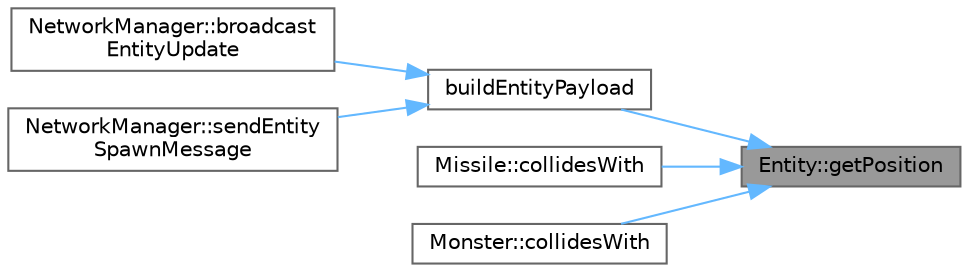 digraph "Entity::getPosition"
{
 // LATEX_PDF_SIZE
  bgcolor="transparent";
  edge [fontname=Helvetica,fontsize=10,labelfontname=Helvetica,labelfontsize=10];
  node [fontname=Helvetica,fontsize=10,shape=box,height=0.2,width=0.4];
  rankdir="RL";
  Node1 [id="Node000001",label="Entity::getPosition",height=0.2,width=0.4,color="gray40", fillcolor="grey60", style="filled", fontcolor="black",tooltip="Gets the current position of the entity."];
  Node1 -> Node2 [id="edge1_Node000001_Node000002",dir="back",color="steelblue1",style="solid",tooltip=" "];
  Node2 [id="Node000002",label="buildEntityPayload",height=0.2,width=0.4,color="grey40", fillcolor="white", style="filled",URL="$NetworkManager_8cpp.html#a604ec93afc6aff97fa3cc5b7c232b784",tooltip="Builds the payload for an entity update/spawn message."];
  Node2 -> Node3 [id="edge2_Node000002_Node000003",dir="back",color="steelblue1",style="solid",tooltip=" "];
  Node3 [id="Node000003",label="NetworkManager::broadcast\lEntityUpdate",height=0.2,width=0.4,color="grey40", fillcolor="white", style="filled",URL="$classNetworkManager.html#a2ba6bcca6d225ecdc77f74a05fa982a8",tooltip="Broadcasts an update entity message to all clients."];
  Node2 -> Node4 [id="edge3_Node000002_Node000004",dir="back",color="steelblue1",style="solid",tooltip=" "];
  Node4 [id="Node000004",label="NetworkManager::sendEntity\lSpawnMessage",height=0.2,width=0.4,color="grey40", fillcolor="white", style="filled",URL="$classNetworkManager.html#a6d3e19299642124b48149a448773bd3e",tooltip="Sends a spawn entity message to a target."];
  Node1 -> Node5 [id="edge4_Node000001_Node000005",dir="back",color="steelblue1",style="solid",tooltip=" "];
  Node5 [id="Node000005",label="Missile::collidesWith",height=0.2,width=0.4,color="grey40", fillcolor="white", style="filled",URL="$classMissile.html#a487eb379666a97d6481616934b663414",tooltip="Checks if the missile collides with another entity."];
  Node1 -> Node6 [id="edge5_Node000001_Node000006",dir="back",color="steelblue1",style="solid",tooltip=" "];
  Node6 [id="Node000006",label="Monster::collidesWith",height=0.2,width=0.4,color="grey40", fillcolor="white", style="filled",URL="$classMonster.html#adb698ac81f5b3854cfb0c0c336f4fbac",tooltip="Checks if the monster collides with another entity."];
}

